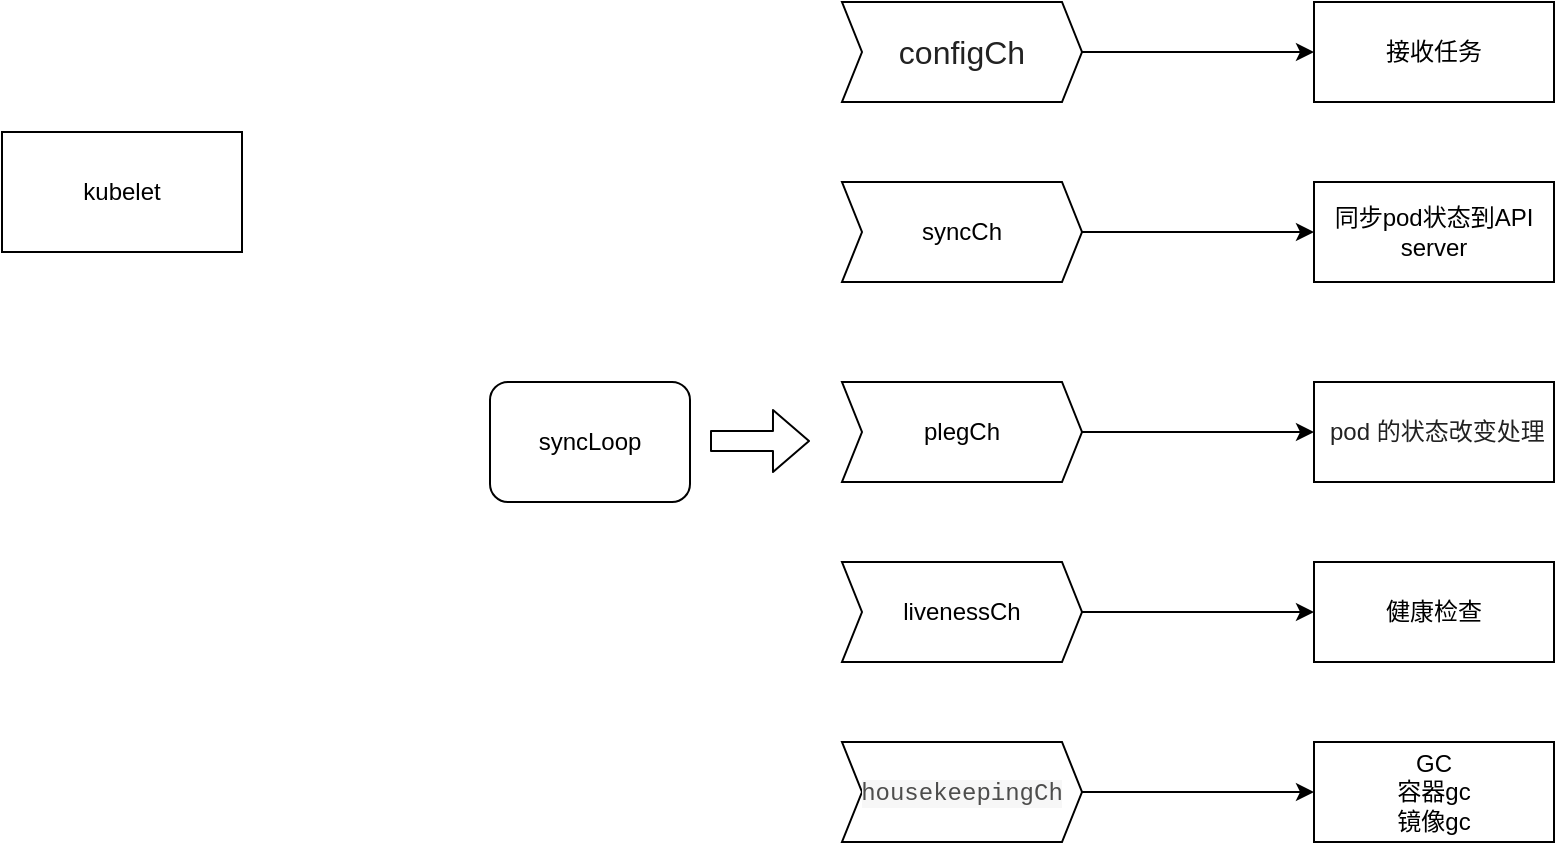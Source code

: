 <mxfile>
    <diagram id="zxsLneeudVp5zLbkflr8" name="第 1 页">
        <mxGraphModel dx="898" dy="598" grid="1" gridSize="10" guides="1" tooltips="1" connect="1" arrows="1" fold="1" page="1" pageScale="1" pageWidth="827" pageHeight="1169" math="0" shadow="0">
            <root>
                <mxCell id="0"/>
                <mxCell id="1" parent="0"/>
                <mxCell id="2" value="kubelet" style="rounded=0;whiteSpace=wrap;html=1;" vertex="1" parent="1">
                    <mxGeometry x="10" y="230" width="120" height="60" as="geometry"/>
                </mxCell>
                <mxCell id="3" value="syncLoop" style="rounded=1;whiteSpace=wrap;html=1;" vertex="1" parent="1">
                    <mxGeometry x="254" y="355" width="100" height="60" as="geometry"/>
                </mxCell>
                <mxCell id="22" style="edgeStyle=orthogonalEdgeStyle;rounded=0;orthogonalLoop=1;jettySize=auto;html=1;exitX=1;exitY=0.5;exitDx=0;exitDy=0;entryX=0;entryY=0.5;entryDx=0;entryDy=0;" edge="1" parent="1" source="5" target="18">
                    <mxGeometry relative="1" as="geometry"/>
                </mxCell>
                <mxCell id="5" value="plegCh" style="shape=step;perimeter=stepPerimeter;whiteSpace=wrap;html=1;fixedSize=1;size=10;" vertex="1" parent="1">
                    <mxGeometry x="430" y="355" width="120" height="50" as="geometry"/>
                </mxCell>
                <mxCell id="6" value="GC&lt;br&gt;容器gc&lt;br&gt;镜像gc" style="rounded=0;whiteSpace=wrap;html=1;" vertex="1" parent="1">
                    <mxGeometry x="666" y="535" width="120" height="50" as="geometry"/>
                </mxCell>
                <mxCell id="14" style="edgeStyle=orthogonalEdgeStyle;rounded=0;orthogonalLoop=1;jettySize=auto;html=1;exitX=1;exitY=0.5;exitDx=0;exitDy=0;entryX=0;entryY=0.5;entryDx=0;entryDy=0;" edge="1" parent="1" source="7" target="6">
                    <mxGeometry relative="1" as="geometry"/>
                </mxCell>
                <mxCell id="7" value="&lt;span style=&quot;color: rgb(77 , 77 , 76) ; font-family: &amp;#34;menlo&amp;#34; , &amp;#34;monaco&amp;#34; , &amp;#34;consolas&amp;#34; , &amp;#34;andale mono&amp;#34; , &amp;#34;lucida console&amp;#34; , &amp;#34;courier new&amp;#34; , monospace ; background-color: rgb(247 , 247 , 247)&quot;&gt;housekeepingCh&lt;/span&gt;" style="shape=step;perimeter=stepPerimeter;whiteSpace=wrap;html=1;fixedSize=1;size=10;" vertex="1" parent="1">
                    <mxGeometry x="430" y="535" width="120" height="50" as="geometry"/>
                </mxCell>
                <mxCell id="21" style="edgeStyle=orthogonalEdgeStyle;rounded=0;orthogonalLoop=1;jettySize=auto;html=1;exitX=1;exitY=0.5;exitDx=0;exitDy=0;entryX=0;entryY=0.5;entryDx=0;entryDy=0;" edge="1" parent="1" source="8" target="19">
                    <mxGeometry relative="1" as="geometry"/>
                </mxCell>
                <mxCell id="8" value="livenessCh" style="shape=step;perimeter=stepPerimeter;whiteSpace=wrap;html=1;fixedSize=1;size=10;" vertex="1" parent="1">
                    <mxGeometry x="430" y="445" width="120" height="50" as="geometry"/>
                </mxCell>
                <mxCell id="23" style="edgeStyle=orthogonalEdgeStyle;rounded=0;orthogonalLoop=1;jettySize=auto;html=1;exitX=1;exitY=0.5;exitDx=0;exitDy=0;entryX=0;entryY=0.5;entryDx=0;entryDy=0;" edge="1" parent="1" source="9" target="17">
                    <mxGeometry relative="1" as="geometry"/>
                </mxCell>
                <mxCell id="9" value="syncCh" style="shape=step;perimeter=stepPerimeter;whiteSpace=wrap;html=1;fixedSize=1;size=10;" vertex="1" parent="1">
                    <mxGeometry x="430" y="255" width="120" height="50" as="geometry"/>
                </mxCell>
                <mxCell id="24" style="edgeStyle=orthogonalEdgeStyle;rounded=0;orthogonalLoop=1;jettySize=auto;html=1;exitX=1;exitY=0.5;exitDx=0;exitDy=0;entryX=0;entryY=0.5;entryDx=0;entryDy=0;" edge="1" parent="1" source="10" target="16">
                    <mxGeometry relative="1" as="geometry"/>
                </mxCell>
                <mxCell id="10" value="&lt;div style=&quot;text-align: left&quot;&gt;&lt;font color=&quot;#222222&quot;&gt;&lt;span style=&quot;font-size: 16px ; background-color: rgb(255 , 255 , 255)&quot;&gt;configCh&lt;/span&gt;&lt;/font&gt;&lt;/div&gt;" style="shape=step;perimeter=stepPerimeter;whiteSpace=wrap;html=1;fixedSize=1;size=10;" vertex="1" parent="1">
                    <mxGeometry x="430" y="165" width="120" height="50" as="geometry"/>
                </mxCell>
                <mxCell id="16" value="接收任务" style="rounded=0;whiteSpace=wrap;html=1;" vertex="1" parent="1">
                    <mxGeometry x="666" y="165" width="120" height="50" as="geometry"/>
                </mxCell>
                <mxCell id="17" value="同步pod状态到API server" style="rounded=0;whiteSpace=wrap;html=1;" vertex="1" parent="1">
                    <mxGeometry x="666" y="255" width="120" height="50" as="geometry"/>
                </mxCell>
                <mxCell id="18" value="&lt;span style=&quot;color: rgb(34 , 34 , 34) ; text-align: left ; background-color: rgb(255 , 255 , 255)&quot;&gt;&lt;font style=&quot;font-size: 12px&quot;&gt;&amp;nbsp;pod 的状态改变处理&lt;/font&gt;&lt;/span&gt;" style="rounded=0;whiteSpace=wrap;html=1;" vertex="1" parent="1">
                    <mxGeometry x="666" y="355" width="120" height="50" as="geometry"/>
                </mxCell>
                <mxCell id="19" value="&lt;div style=&quot;text-align: left&quot;&gt;健康检查&lt;/div&gt;" style="rounded=0;whiteSpace=wrap;html=1;" vertex="1" parent="1">
                    <mxGeometry x="666" y="445" width="120" height="50" as="geometry"/>
                </mxCell>
                <mxCell id="25" value="" style="shape=flexArrow;endArrow=classic;html=1;width=10;endSize=5.67;" edge="1" parent="1">
                    <mxGeometry width="50" height="50" relative="1" as="geometry">
                        <mxPoint x="364" y="384.5" as="sourcePoint"/>
                        <mxPoint x="414" y="384.5" as="targetPoint"/>
                    </mxGeometry>
                </mxCell>
            </root>
        </mxGraphModel>
    </diagram>
</mxfile>